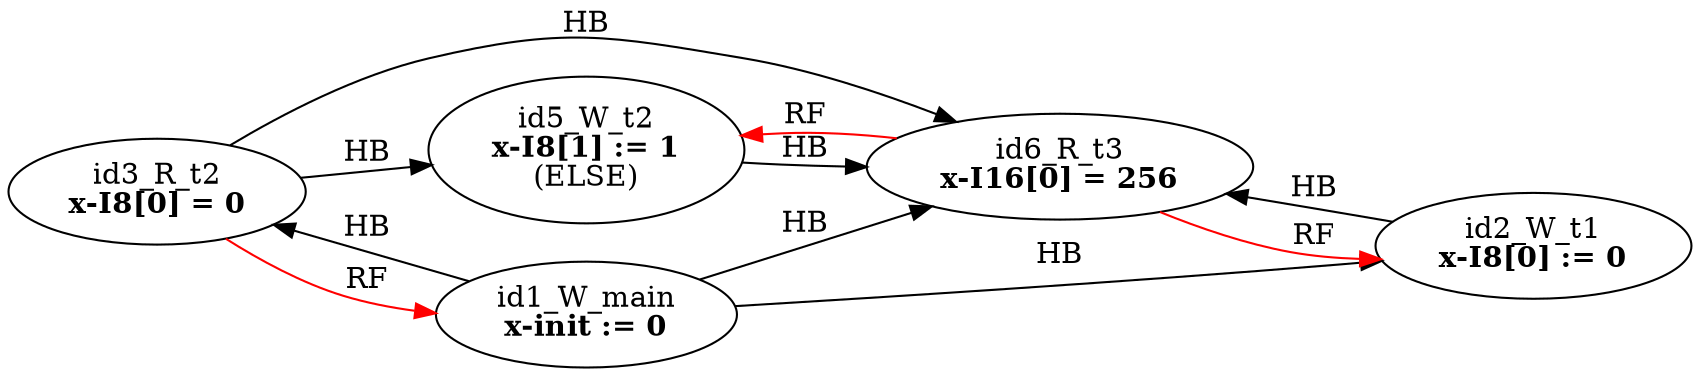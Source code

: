 digraph memory_model {
rankdir=LR;
splines=true; esep=0.5;
id3_R_t2 -> id5_W_t2 [label = "HB", color="black"];
id1_W_main -> id2_W_t1 [label = "HB", color="black"];
id1_W_main -> id3_R_t2 [label = "HB", color="black"];
id1_W_main -> id6_R_t3 [label = "HB", color="black"];
id2_W_t1 -> id6_R_t3 [label = "HB", color="black"];
id3_R_t2 -> id6_R_t3 [label = "HB", color="black"];
id5_W_t2 -> id6_R_t3 [label = "HB", color="black"];
id3_R_t2 -> id1_W_main [label = "RF", color="red"];
id6_R_t3 -> id2_W_t1 [label = "RF", color="red"];
id6_R_t3 -> id5_W_t2 [label = "RF", color="red"];
id1_W_main [label=<id1_W_main<br/><B>x-init := 0</B>>, pos="5.0,4!"]
id2_W_t1 [label=<id2_W_t1<br/><B>x-I8[0] := 0</B>>, pos="0,2!"]
id3_R_t2 [label=<id3_R_t2<br/><B>x-I8[0] = 0</B>>, pos="5,2!"]
id5_W_t2 [label=<id5_W_t2<br/><B>x-I8[1] := 1</B><br/>(ELSE)>, pos="5,0!"]
id6_R_t3 [label=<id6_R_t3<br/><B>x-I16[0] = 256</B>>, pos="10,2!"]
}